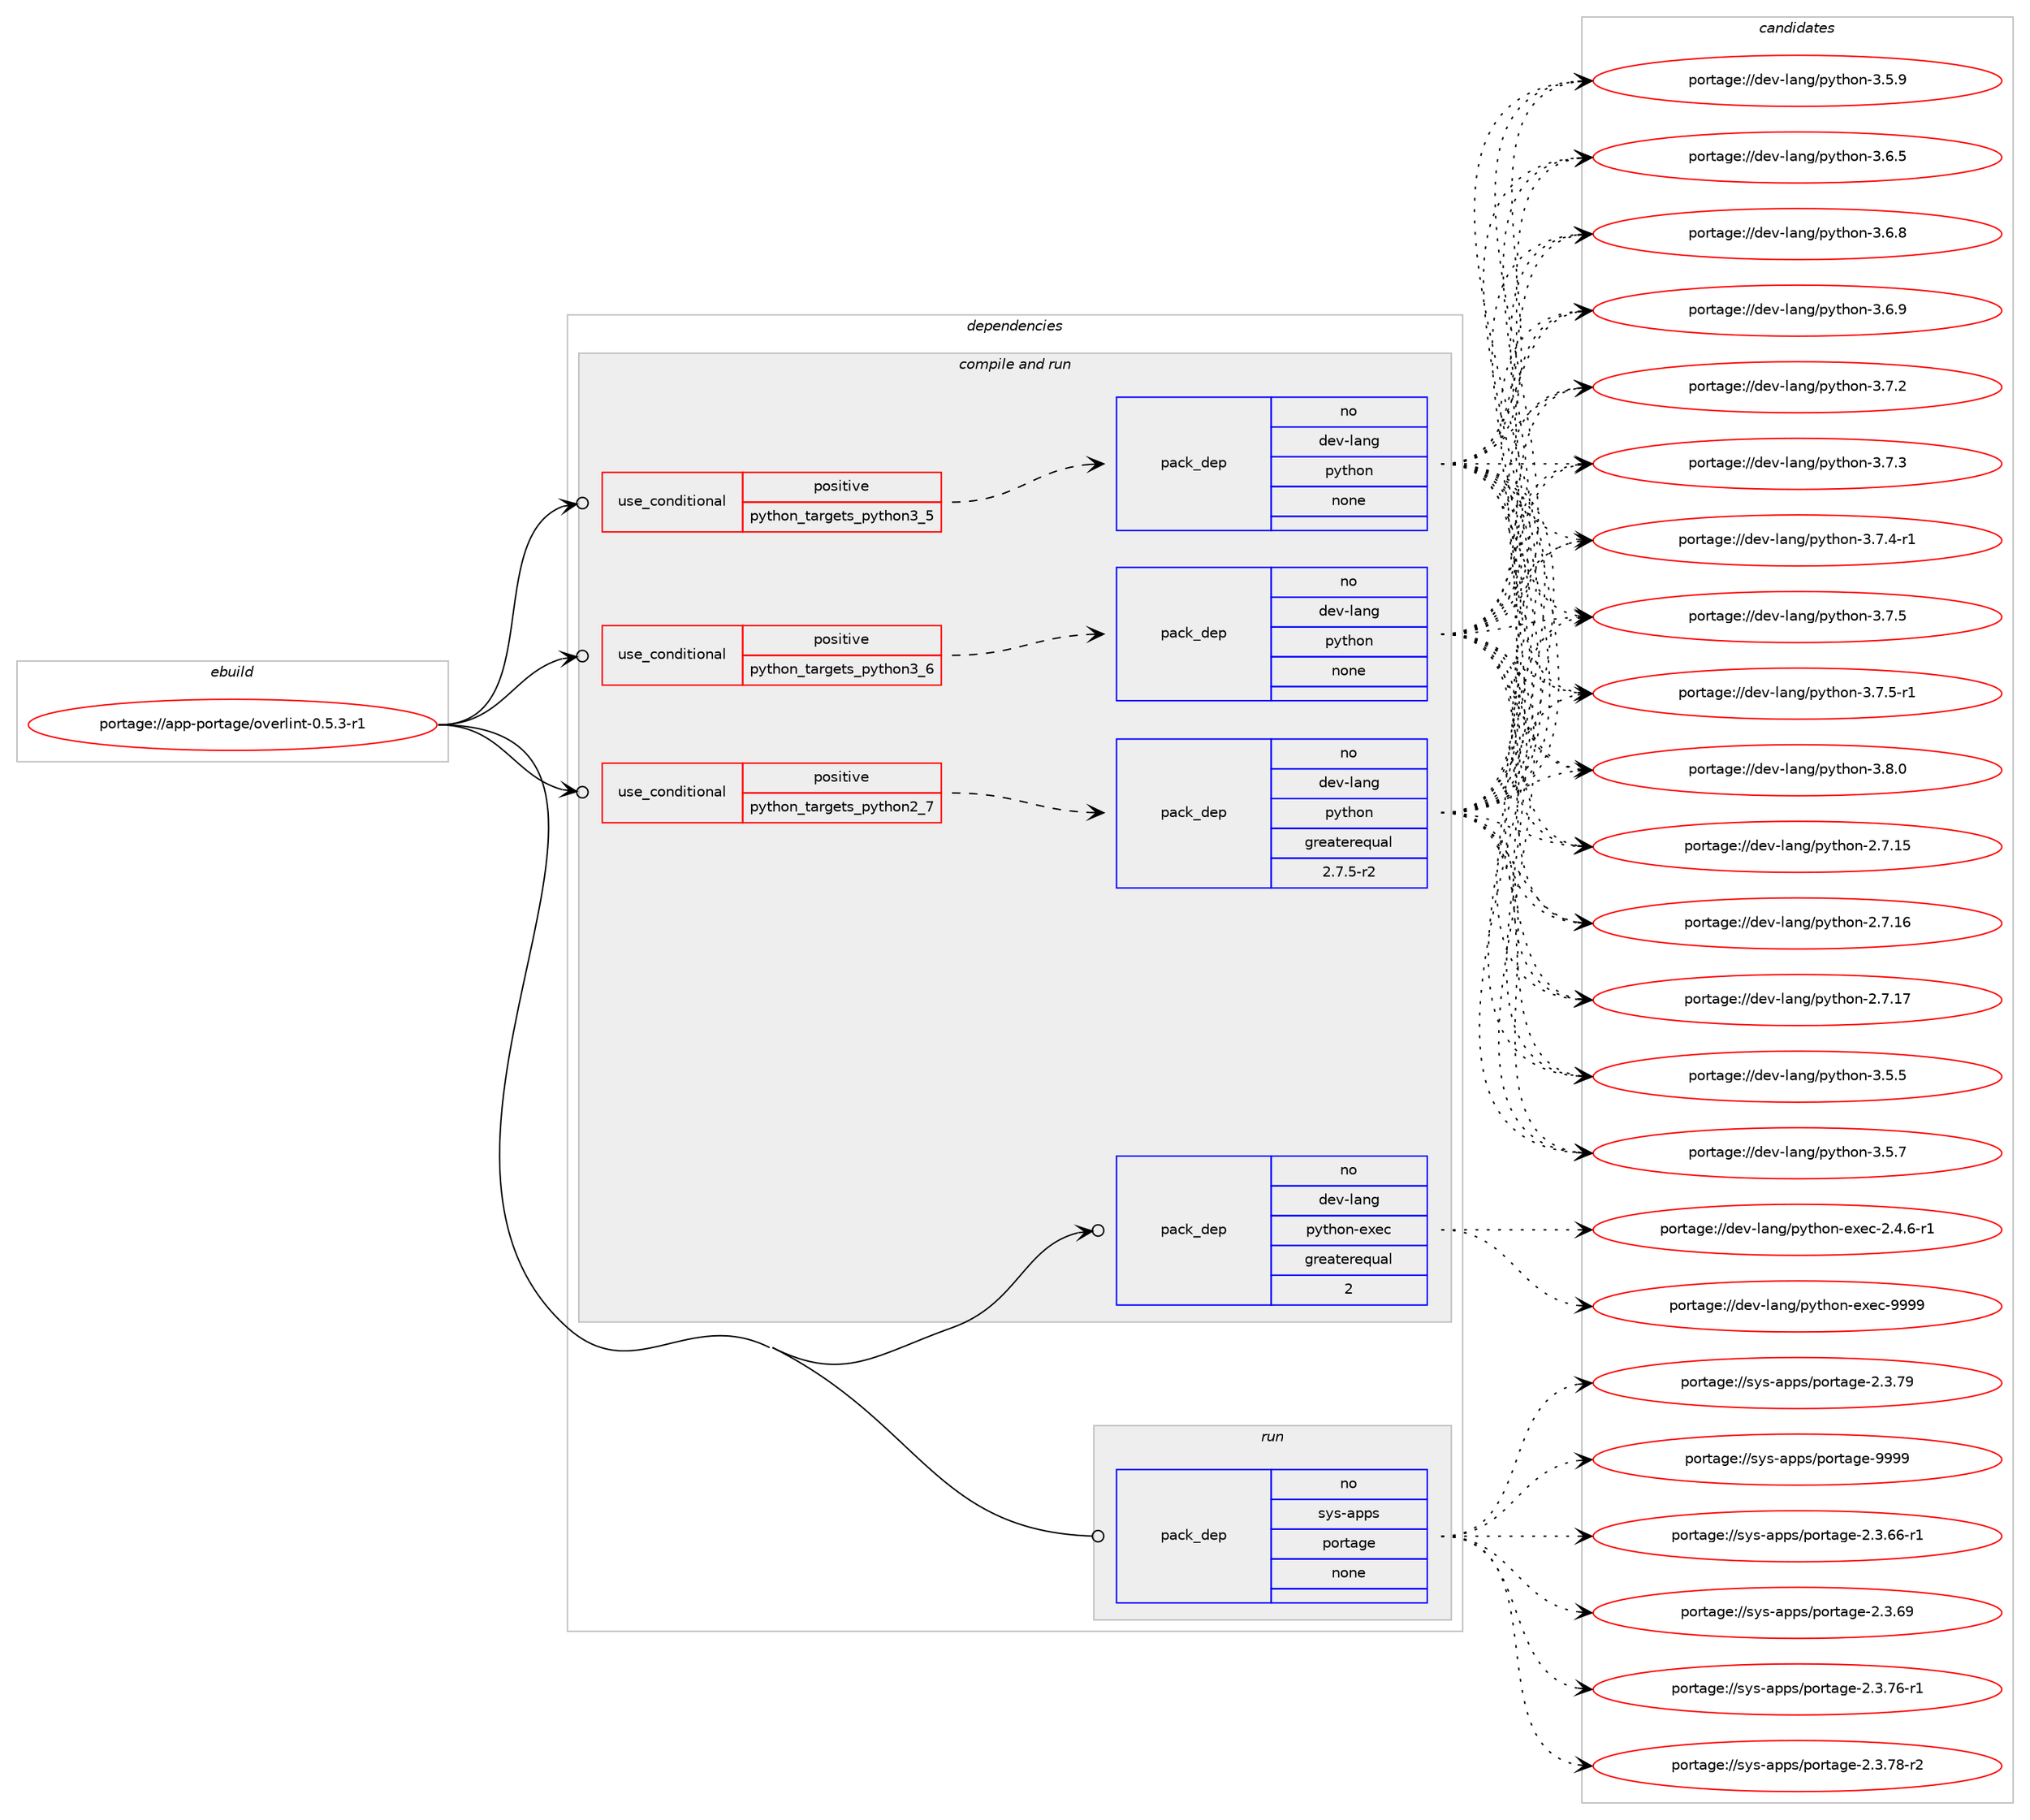 digraph prolog {

# *************
# Graph options
# *************

newrank=true;
concentrate=true;
compound=true;
graph [rankdir=LR,fontname=Helvetica,fontsize=10,ranksep=1.5];#, ranksep=2.5, nodesep=0.2];
edge  [arrowhead=vee];
node  [fontname=Helvetica,fontsize=10];

# **********
# The ebuild
# **********

subgraph cluster_leftcol {
color=gray;
rank=same;
label=<<i>ebuild</i>>;
id [label="portage://app-portage/overlint-0.5.3-r1", color=red, width=4, href="../app-portage/overlint-0.5.3-r1.svg"];
}

# ****************
# The dependencies
# ****************

subgraph cluster_midcol {
color=gray;
label=<<i>dependencies</i>>;
subgraph cluster_compile {
fillcolor="#eeeeee";
style=filled;
label=<<i>compile</i>>;
}
subgraph cluster_compileandrun {
fillcolor="#eeeeee";
style=filled;
label=<<i>compile and run</i>>;
subgraph cond10349 {
dependency42026 [label=<<TABLE BORDER="0" CELLBORDER="1" CELLSPACING="0" CELLPADDING="4"><TR><TD ROWSPAN="3" CELLPADDING="10">use_conditional</TD></TR><TR><TD>positive</TD></TR><TR><TD>python_targets_python2_7</TD></TR></TABLE>>, shape=none, color=red];
subgraph pack30980 {
dependency42027 [label=<<TABLE BORDER="0" CELLBORDER="1" CELLSPACING="0" CELLPADDING="4" WIDTH="220"><TR><TD ROWSPAN="6" CELLPADDING="30">pack_dep</TD></TR><TR><TD WIDTH="110">no</TD></TR><TR><TD>dev-lang</TD></TR><TR><TD>python</TD></TR><TR><TD>greaterequal</TD></TR><TR><TD>2.7.5-r2</TD></TR></TABLE>>, shape=none, color=blue];
}
dependency42026:e -> dependency42027:w [weight=20,style="dashed",arrowhead="vee"];
}
id:e -> dependency42026:w [weight=20,style="solid",arrowhead="odotvee"];
subgraph cond10350 {
dependency42028 [label=<<TABLE BORDER="0" CELLBORDER="1" CELLSPACING="0" CELLPADDING="4"><TR><TD ROWSPAN="3" CELLPADDING="10">use_conditional</TD></TR><TR><TD>positive</TD></TR><TR><TD>python_targets_python3_5</TD></TR></TABLE>>, shape=none, color=red];
subgraph pack30981 {
dependency42029 [label=<<TABLE BORDER="0" CELLBORDER="1" CELLSPACING="0" CELLPADDING="4" WIDTH="220"><TR><TD ROWSPAN="6" CELLPADDING="30">pack_dep</TD></TR><TR><TD WIDTH="110">no</TD></TR><TR><TD>dev-lang</TD></TR><TR><TD>python</TD></TR><TR><TD>none</TD></TR><TR><TD></TD></TR></TABLE>>, shape=none, color=blue];
}
dependency42028:e -> dependency42029:w [weight=20,style="dashed",arrowhead="vee"];
}
id:e -> dependency42028:w [weight=20,style="solid",arrowhead="odotvee"];
subgraph cond10351 {
dependency42030 [label=<<TABLE BORDER="0" CELLBORDER="1" CELLSPACING="0" CELLPADDING="4"><TR><TD ROWSPAN="3" CELLPADDING="10">use_conditional</TD></TR><TR><TD>positive</TD></TR><TR><TD>python_targets_python3_6</TD></TR></TABLE>>, shape=none, color=red];
subgraph pack30982 {
dependency42031 [label=<<TABLE BORDER="0" CELLBORDER="1" CELLSPACING="0" CELLPADDING="4" WIDTH="220"><TR><TD ROWSPAN="6" CELLPADDING="30">pack_dep</TD></TR><TR><TD WIDTH="110">no</TD></TR><TR><TD>dev-lang</TD></TR><TR><TD>python</TD></TR><TR><TD>none</TD></TR><TR><TD></TD></TR></TABLE>>, shape=none, color=blue];
}
dependency42030:e -> dependency42031:w [weight=20,style="dashed",arrowhead="vee"];
}
id:e -> dependency42030:w [weight=20,style="solid",arrowhead="odotvee"];
subgraph pack30983 {
dependency42032 [label=<<TABLE BORDER="0" CELLBORDER="1" CELLSPACING="0" CELLPADDING="4" WIDTH="220"><TR><TD ROWSPAN="6" CELLPADDING="30">pack_dep</TD></TR><TR><TD WIDTH="110">no</TD></TR><TR><TD>dev-lang</TD></TR><TR><TD>python-exec</TD></TR><TR><TD>greaterequal</TD></TR><TR><TD>2</TD></TR></TABLE>>, shape=none, color=blue];
}
id:e -> dependency42032:w [weight=20,style="solid",arrowhead="odotvee"];
}
subgraph cluster_run {
fillcolor="#eeeeee";
style=filled;
label=<<i>run</i>>;
subgraph pack30984 {
dependency42033 [label=<<TABLE BORDER="0" CELLBORDER="1" CELLSPACING="0" CELLPADDING="4" WIDTH="220"><TR><TD ROWSPAN="6" CELLPADDING="30">pack_dep</TD></TR><TR><TD WIDTH="110">no</TD></TR><TR><TD>sys-apps</TD></TR><TR><TD>portage</TD></TR><TR><TD>none</TD></TR><TR><TD></TD></TR></TABLE>>, shape=none, color=blue];
}
id:e -> dependency42033:w [weight=20,style="solid",arrowhead="odot"];
}
}

# **************
# The candidates
# **************

subgraph cluster_choices {
rank=same;
color=gray;
label=<<i>candidates</i>>;

subgraph choice30980 {
color=black;
nodesep=1;
choiceportage10010111845108971101034711212111610411111045504655464953 [label="portage://dev-lang/python-2.7.15", color=red, width=4,href="../dev-lang/python-2.7.15.svg"];
choiceportage10010111845108971101034711212111610411111045504655464954 [label="portage://dev-lang/python-2.7.16", color=red, width=4,href="../dev-lang/python-2.7.16.svg"];
choiceportage10010111845108971101034711212111610411111045504655464955 [label="portage://dev-lang/python-2.7.17", color=red, width=4,href="../dev-lang/python-2.7.17.svg"];
choiceportage100101118451089711010347112121116104111110455146534653 [label="portage://dev-lang/python-3.5.5", color=red, width=4,href="../dev-lang/python-3.5.5.svg"];
choiceportage100101118451089711010347112121116104111110455146534655 [label="portage://dev-lang/python-3.5.7", color=red, width=4,href="../dev-lang/python-3.5.7.svg"];
choiceportage100101118451089711010347112121116104111110455146534657 [label="portage://dev-lang/python-3.5.9", color=red, width=4,href="../dev-lang/python-3.5.9.svg"];
choiceportage100101118451089711010347112121116104111110455146544653 [label="portage://dev-lang/python-3.6.5", color=red, width=4,href="../dev-lang/python-3.6.5.svg"];
choiceportage100101118451089711010347112121116104111110455146544656 [label="portage://dev-lang/python-3.6.8", color=red, width=4,href="../dev-lang/python-3.6.8.svg"];
choiceportage100101118451089711010347112121116104111110455146544657 [label="portage://dev-lang/python-3.6.9", color=red, width=4,href="../dev-lang/python-3.6.9.svg"];
choiceportage100101118451089711010347112121116104111110455146554650 [label="portage://dev-lang/python-3.7.2", color=red, width=4,href="../dev-lang/python-3.7.2.svg"];
choiceportage100101118451089711010347112121116104111110455146554651 [label="portage://dev-lang/python-3.7.3", color=red, width=4,href="../dev-lang/python-3.7.3.svg"];
choiceportage1001011184510897110103471121211161041111104551465546524511449 [label="portage://dev-lang/python-3.7.4-r1", color=red, width=4,href="../dev-lang/python-3.7.4-r1.svg"];
choiceportage100101118451089711010347112121116104111110455146554653 [label="portage://dev-lang/python-3.7.5", color=red, width=4,href="../dev-lang/python-3.7.5.svg"];
choiceportage1001011184510897110103471121211161041111104551465546534511449 [label="portage://dev-lang/python-3.7.5-r1", color=red, width=4,href="../dev-lang/python-3.7.5-r1.svg"];
choiceportage100101118451089711010347112121116104111110455146564648 [label="portage://dev-lang/python-3.8.0", color=red, width=4,href="../dev-lang/python-3.8.0.svg"];
dependency42027:e -> choiceportage10010111845108971101034711212111610411111045504655464953:w [style=dotted,weight="100"];
dependency42027:e -> choiceportage10010111845108971101034711212111610411111045504655464954:w [style=dotted,weight="100"];
dependency42027:e -> choiceportage10010111845108971101034711212111610411111045504655464955:w [style=dotted,weight="100"];
dependency42027:e -> choiceportage100101118451089711010347112121116104111110455146534653:w [style=dotted,weight="100"];
dependency42027:e -> choiceportage100101118451089711010347112121116104111110455146534655:w [style=dotted,weight="100"];
dependency42027:e -> choiceportage100101118451089711010347112121116104111110455146534657:w [style=dotted,weight="100"];
dependency42027:e -> choiceportage100101118451089711010347112121116104111110455146544653:w [style=dotted,weight="100"];
dependency42027:e -> choiceportage100101118451089711010347112121116104111110455146544656:w [style=dotted,weight="100"];
dependency42027:e -> choiceportage100101118451089711010347112121116104111110455146544657:w [style=dotted,weight="100"];
dependency42027:e -> choiceportage100101118451089711010347112121116104111110455146554650:w [style=dotted,weight="100"];
dependency42027:e -> choiceportage100101118451089711010347112121116104111110455146554651:w [style=dotted,weight="100"];
dependency42027:e -> choiceportage1001011184510897110103471121211161041111104551465546524511449:w [style=dotted,weight="100"];
dependency42027:e -> choiceportage100101118451089711010347112121116104111110455146554653:w [style=dotted,weight="100"];
dependency42027:e -> choiceportage1001011184510897110103471121211161041111104551465546534511449:w [style=dotted,weight="100"];
dependency42027:e -> choiceportage100101118451089711010347112121116104111110455146564648:w [style=dotted,weight="100"];
}
subgraph choice30981 {
color=black;
nodesep=1;
choiceportage10010111845108971101034711212111610411111045504655464953 [label="portage://dev-lang/python-2.7.15", color=red, width=4,href="../dev-lang/python-2.7.15.svg"];
choiceportage10010111845108971101034711212111610411111045504655464954 [label="portage://dev-lang/python-2.7.16", color=red, width=4,href="../dev-lang/python-2.7.16.svg"];
choiceportage10010111845108971101034711212111610411111045504655464955 [label="portage://dev-lang/python-2.7.17", color=red, width=4,href="../dev-lang/python-2.7.17.svg"];
choiceportage100101118451089711010347112121116104111110455146534653 [label="portage://dev-lang/python-3.5.5", color=red, width=4,href="../dev-lang/python-3.5.5.svg"];
choiceportage100101118451089711010347112121116104111110455146534655 [label="portage://dev-lang/python-3.5.7", color=red, width=4,href="../dev-lang/python-3.5.7.svg"];
choiceportage100101118451089711010347112121116104111110455146534657 [label="portage://dev-lang/python-3.5.9", color=red, width=4,href="../dev-lang/python-3.5.9.svg"];
choiceportage100101118451089711010347112121116104111110455146544653 [label="portage://dev-lang/python-3.6.5", color=red, width=4,href="../dev-lang/python-3.6.5.svg"];
choiceportage100101118451089711010347112121116104111110455146544656 [label="portage://dev-lang/python-3.6.8", color=red, width=4,href="../dev-lang/python-3.6.8.svg"];
choiceportage100101118451089711010347112121116104111110455146544657 [label="portage://dev-lang/python-3.6.9", color=red, width=4,href="../dev-lang/python-3.6.9.svg"];
choiceportage100101118451089711010347112121116104111110455146554650 [label="portage://dev-lang/python-3.7.2", color=red, width=4,href="../dev-lang/python-3.7.2.svg"];
choiceportage100101118451089711010347112121116104111110455146554651 [label="portage://dev-lang/python-3.7.3", color=red, width=4,href="../dev-lang/python-3.7.3.svg"];
choiceportage1001011184510897110103471121211161041111104551465546524511449 [label="portage://dev-lang/python-3.7.4-r1", color=red, width=4,href="../dev-lang/python-3.7.4-r1.svg"];
choiceportage100101118451089711010347112121116104111110455146554653 [label="portage://dev-lang/python-3.7.5", color=red, width=4,href="../dev-lang/python-3.7.5.svg"];
choiceportage1001011184510897110103471121211161041111104551465546534511449 [label="portage://dev-lang/python-3.7.5-r1", color=red, width=4,href="../dev-lang/python-3.7.5-r1.svg"];
choiceportage100101118451089711010347112121116104111110455146564648 [label="portage://dev-lang/python-3.8.0", color=red, width=4,href="../dev-lang/python-3.8.0.svg"];
dependency42029:e -> choiceportage10010111845108971101034711212111610411111045504655464953:w [style=dotted,weight="100"];
dependency42029:e -> choiceportage10010111845108971101034711212111610411111045504655464954:w [style=dotted,weight="100"];
dependency42029:e -> choiceportage10010111845108971101034711212111610411111045504655464955:w [style=dotted,weight="100"];
dependency42029:e -> choiceportage100101118451089711010347112121116104111110455146534653:w [style=dotted,weight="100"];
dependency42029:e -> choiceportage100101118451089711010347112121116104111110455146534655:w [style=dotted,weight="100"];
dependency42029:e -> choiceportage100101118451089711010347112121116104111110455146534657:w [style=dotted,weight="100"];
dependency42029:e -> choiceportage100101118451089711010347112121116104111110455146544653:w [style=dotted,weight="100"];
dependency42029:e -> choiceportage100101118451089711010347112121116104111110455146544656:w [style=dotted,weight="100"];
dependency42029:e -> choiceportage100101118451089711010347112121116104111110455146544657:w [style=dotted,weight="100"];
dependency42029:e -> choiceportage100101118451089711010347112121116104111110455146554650:w [style=dotted,weight="100"];
dependency42029:e -> choiceportage100101118451089711010347112121116104111110455146554651:w [style=dotted,weight="100"];
dependency42029:e -> choiceportage1001011184510897110103471121211161041111104551465546524511449:w [style=dotted,weight="100"];
dependency42029:e -> choiceportage100101118451089711010347112121116104111110455146554653:w [style=dotted,weight="100"];
dependency42029:e -> choiceportage1001011184510897110103471121211161041111104551465546534511449:w [style=dotted,weight="100"];
dependency42029:e -> choiceportage100101118451089711010347112121116104111110455146564648:w [style=dotted,weight="100"];
}
subgraph choice30982 {
color=black;
nodesep=1;
choiceportage10010111845108971101034711212111610411111045504655464953 [label="portage://dev-lang/python-2.7.15", color=red, width=4,href="../dev-lang/python-2.7.15.svg"];
choiceportage10010111845108971101034711212111610411111045504655464954 [label="portage://dev-lang/python-2.7.16", color=red, width=4,href="../dev-lang/python-2.7.16.svg"];
choiceportage10010111845108971101034711212111610411111045504655464955 [label="portage://dev-lang/python-2.7.17", color=red, width=4,href="../dev-lang/python-2.7.17.svg"];
choiceportage100101118451089711010347112121116104111110455146534653 [label="portage://dev-lang/python-3.5.5", color=red, width=4,href="../dev-lang/python-3.5.5.svg"];
choiceportage100101118451089711010347112121116104111110455146534655 [label="portage://dev-lang/python-3.5.7", color=red, width=4,href="../dev-lang/python-3.5.7.svg"];
choiceportage100101118451089711010347112121116104111110455146534657 [label="portage://dev-lang/python-3.5.9", color=red, width=4,href="../dev-lang/python-3.5.9.svg"];
choiceportage100101118451089711010347112121116104111110455146544653 [label="portage://dev-lang/python-3.6.5", color=red, width=4,href="../dev-lang/python-3.6.5.svg"];
choiceportage100101118451089711010347112121116104111110455146544656 [label="portage://dev-lang/python-3.6.8", color=red, width=4,href="../dev-lang/python-3.6.8.svg"];
choiceportage100101118451089711010347112121116104111110455146544657 [label="portage://dev-lang/python-3.6.9", color=red, width=4,href="../dev-lang/python-3.6.9.svg"];
choiceportage100101118451089711010347112121116104111110455146554650 [label="portage://dev-lang/python-3.7.2", color=red, width=4,href="../dev-lang/python-3.7.2.svg"];
choiceportage100101118451089711010347112121116104111110455146554651 [label="portage://dev-lang/python-3.7.3", color=red, width=4,href="../dev-lang/python-3.7.3.svg"];
choiceportage1001011184510897110103471121211161041111104551465546524511449 [label="portage://dev-lang/python-3.7.4-r1", color=red, width=4,href="../dev-lang/python-3.7.4-r1.svg"];
choiceportage100101118451089711010347112121116104111110455146554653 [label="portage://dev-lang/python-3.7.5", color=red, width=4,href="../dev-lang/python-3.7.5.svg"];
choiceportage1001011184510897110103471121211161041111104551465546534511449 [label="portage://dev-lang/python-3.7.5-r1", color=red, width=4,href="../dev-lang/python-3.7.5-r1.svg"];
choiceportage100101118451089711010347112121116104111110455146564648 [label="portage://dev-lang/python-3.8.0", color=red, width=4,href="../dev-lang/python-3.8.0.svg"];
dependency42031:e -> choiceportage10010111845108971101034711212111610411111045504655464953:w [style=dotted,weight="100"];
dependency42031:e -> choiceportage10010111845108971101034711212111610411111045504655464954:w [style=dotted,weight="100"];
dependency42031:e -> choiceportage10010111845108971101034711212111610411111045504655464955:w [style=dotted,weight="100"];
dependency42031:e -> choiceportage100101118451089711010347112121116104111110455146534653:w [style=dotted,weight="100"];
dependency42031:e -> choiceportage100101118451089711010347112121116104111110455146534655:w [style=dotted,weight="100"];
dependency42031:e -> choiceportage100101118451089711010347112121116104111110455146534657:w [style=dotted,weight="100"];
dependency42031:e -> choiceportage100101118451089711010347112121116104111110455146544653:w [style=dotted,weight="100"];
dependency42031:e -> choiceportage100101118451089711010347112121116104111110455146544656:w [style=dotted,weight="100"];
dependency42031:e -> choiceportage100101118451089711010347112121116104111110455146544657:w [style=dotted,weight="100"];
dependency42031:e -> choiceportage100101118451089711010347112121116104111110455146554650:w [style=dotted,weight="100"];
dependency42031:e -> choiceportage100101118451089711010347112121116104111110455146554651:w [style=dotted,weight="100"];
dependency42031:e -> choiceportage1001011184510897110103471121211161041111104551465546524511449:w [style=dotted,weight="100"];
dependency42031:e -> choiceportage100101118451089711010347112121116104111110455146554653:w [style=dotted,weight="100"];
dependency42031:e -> choiceportage1001011184510897110103471121211161041111104551465546534511449:w [style=dotted,weight="100"];
dependency42031:e -> choiceportage100101118451089711010347112121116104111110455146564648:w [style=dotted,weight="100"];
}
subgraph choice30983 {
color=black;
nodesep=1;
choiceportage10010111845108971101034711212111610411111045101120101994550465246544511449 [label="portage://dev-lang/python-exec-2.4.6-r1", color=red, width=4,href="../dev-lang/python-exec-2.4.6-r1.svg"];
choiceportage10010111845108971101034711212111610411111045101120101994557575757 [label="portage://dev-lang/python-exec-9999", color=red, width=4,href="../dev-lang/python-exec-9999.svg"];
dependency42032:e -> choiceportage10010111845108971101034711212111610411111045101120101994550465246544511449:w [style=dotted,weight="100"];
dependency42032:e -> choiceportage10010111845108971101034711212111610411111045101120101994557575757:w [style=dotted,weight="100"];
}
subgraph choice30984 {
color=black;
nodesep=1;
choiceportage11512111545971121121154711211111411697103101455046514654544511449 [label="portage://sys-apps/portage-2.3.66-r1", color=red, width=4,href="../sys-apps/portage-2.3.66-r1.svg"];
choiceportage1151211154597112112115471121111141169710310145504651465457 [label="portage://sys-apps/portage-2.3.69", color=red, width=4,href="../sys-apps/portage-2.3.69.svg"];
choiceportage11512111545971121121154711211111411697103101455046514655544511449 [label="portage://sys-apps/portage-2.3.76-r1", color=red, width=4,href="../sys-apps/portage-2.3.76-r1.svg"];
choiceportage11512111545971121121154711211111411697103101455046514655564511450 [label="portage://sys-apps/portage-2.3.78-r2", color=red, width=4,href="../sys-apps/portage-2.3.78-r2.svg"];
choiceportage1151211154597112112115471121111141169710310145504651465557 [label="portage://sys-apps/portage-2.3.79", color=red, width=4,href="../sys-apps/portage-2.3.79.svg"];
choiceportage115121115459711211211547112111114116971031014557575757 [label="portage://sys-apps/portage-9999", color=red, width=4,href="../sys-apps/portage-9999.svg"];
dependency42033:e -> choiceportage11512111545971121121154711211111411697103101455046514654544511449:w [style=dotted,weight="100"];
dependency42033:e -> choiceportage1151211154597112112115471121111141169710310145504651465457:w [style=dotted,weight="100"];
dependency42033:e -> choiceportage11512111545971121121154711211111411697103101455046514655544511449:w [style=dotted,weight="100"];
dependency42033:e -> choiceportage11512111545971121121154711211111411697103101455046514655564511450:w [style=dotted,weight="100"];
dependency42033:e -> choiceportage1151211154597112112115471121111141169710310145504651465557:w [style=dotted,weight="100"];
dependency42033:e -> choiceportage115121115459711211211547112111114116971031014557575757:w [style=dotted,weight="100"];
}
}

}
